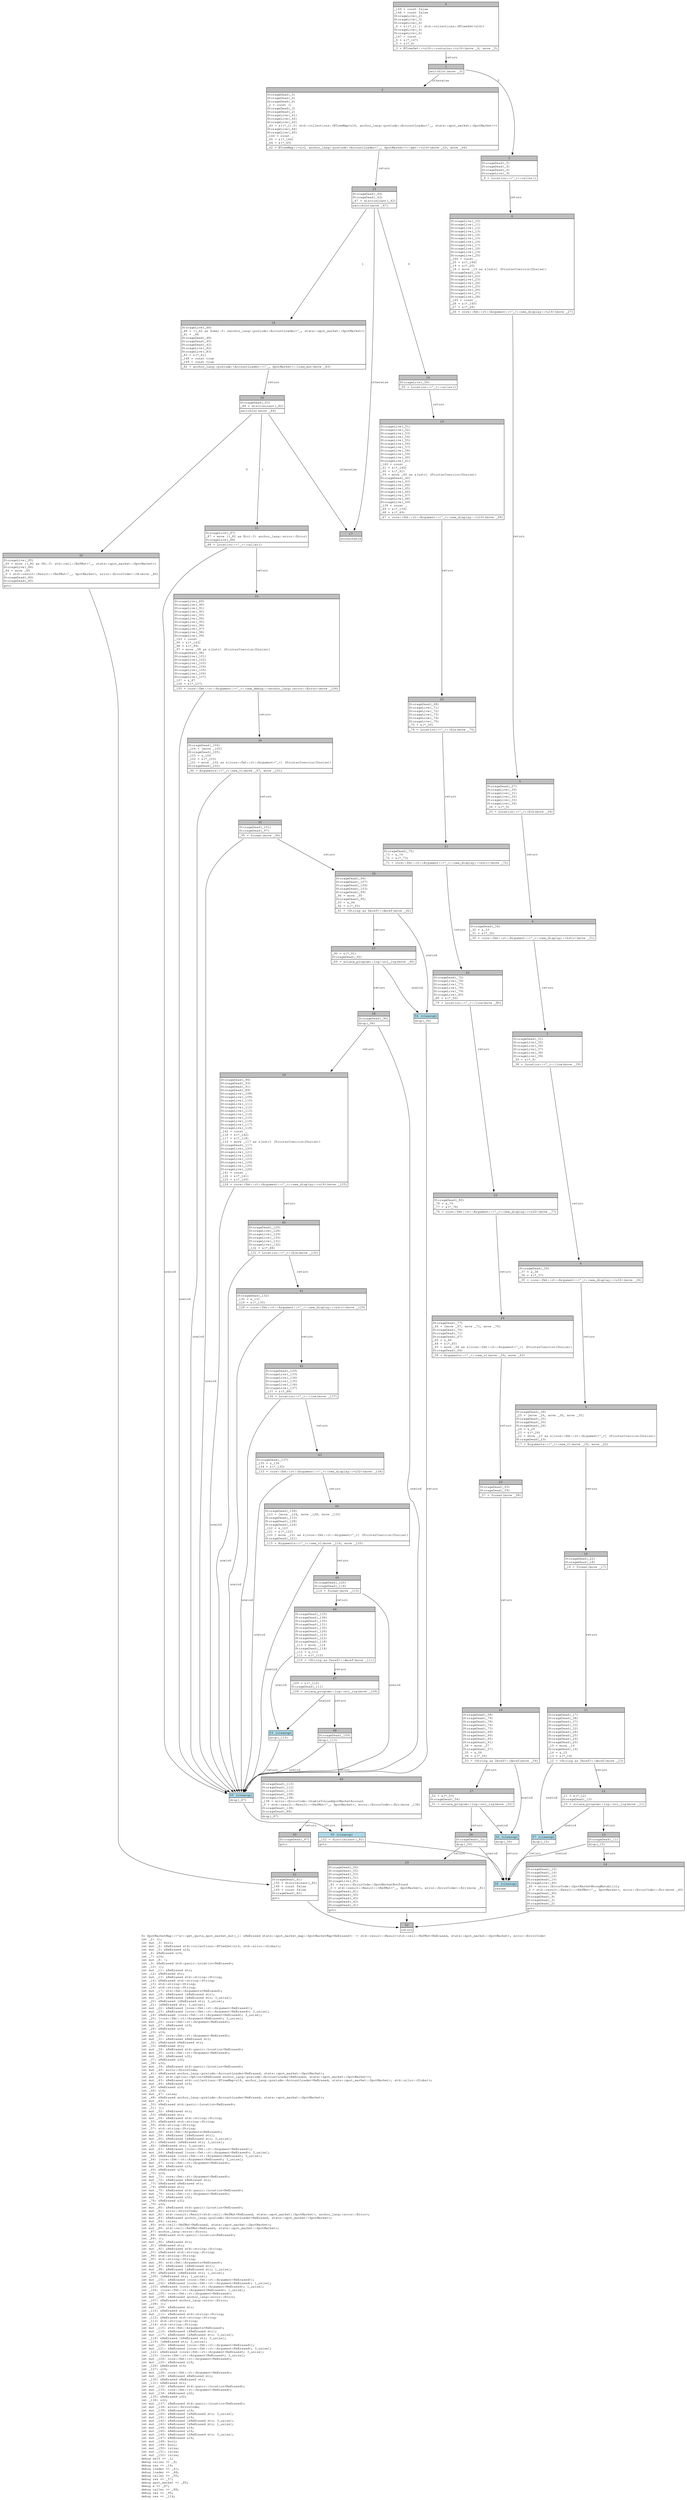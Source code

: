 digraph Mir_0_4140 {
    graph [fontname="Courier, monospace"];
    node [fontname="Courier, monospace"];
    edge [fontname="Courier, monospace"];
    label=<fn SpotMarketMap::&lt;'a&gt;::get_quote_spot_market_mut(_1: &amp;ReErased state::spot_market_map::SpotMarketMap&lt;ReErased&gt;) -&gt; std::result::Result&lt;std::cell::RefMut&lt;ReErased, state::spot_market::SpotMarket&gt;, error::ErrorCode&gt;<br align="left"/>let _2: ();<br align="left"/>let mut _3: bool;<br align="left"/>let mut _4: &amp;ReErased std::collections::BTreeSet&lt;u16, std::alloc::Global&gt;;<br align="left"/>let mut _5: &amp;ReErased u16;<br align="left"/>let _6: &amp;ReErased u16;<br align="left"/>let _7: u16;<br align="left"/>let mut _8: !;<br align="left"/>let _9: &amp;ReErased std::panic::Location&lt;ReErased&gt;;<br align="left"/>let _10: ();<br align="left"/>let mut _11: &amp;ReErased str;<br align="left"/>let _12: &amp;ReErased str;<br align="left"/>let mut _13: &amp;ReErased std::string::String;<br align="left"/>let _14: &amp;ReErased std::string::String;<br align="left"/>let _15: std::string::String;<br align="left"/>let _16: std::string::String;<br align="left"/>let mut _17: std::fmt::Arguments&lt;ReErased&gt;;<br align="left"/>let mut _18: &amp;ReErased [&amp;ReErased str];<br align="left"/>let mut _19: &amp;ReErased [&amp;ReErased str; 3_usize];<br align="left"/>let _20: &amp;ReErased [&amp;ReErased str; 3_usize];<br align="left"/>let _21: [&amp;ReErased str; 3_usize];<br align="left"/>let mut _22: &amp;ReErased [core::fmt::rt::Argument&lt;ReErased&gt;];<br align="left"/>let mut _23: &amp;ReErased [core::fmt::rt::Argument&lt;ReErased&gt;; 3_usize];<br align="left"/>let _24: &amp;ReErased [core::fmt::rt::Argument&lt;ReErased&gt;; 3_usize];<br align="left"/>let _25: [core::fmt::rt::Argument&lt;ReErased&gt;; 3_usize];<br align="left"/>let mut _26: core::fmt::rt::Argument&lt;ReErased&gt;;<br align="left"/>let mut _27: &amp;ReErased u16;<br align="left"/>let _28: &amp;ReErased u16;<br align="left"/>let _29: u16;<br align="left"/>let mut _30: core::fmt::rt::Argument&lt;ReErased&gt;;<br align="left"/>let mut _31: &amp;ReErased &amp;ReErased str;<br align="left"/>let _32: &amp;ReErased &amp;ReErased str;<br align="left"/>let _33: &amp;ReErased str;<br align="left"/>let mut _34: &amp;ReErased std::panic::Location&lt;ReErased&gt;;<br align="left"/>let mut _35: core::fmt::rt::Argument&lt;ReErased&gt;;<br align="left"/>let mut _36: &amp;ReErased u32;<br align="left"/>let _37: &amp;ReErased u32;<br align="left"/>let _38: u32;<br align="left"/>let mut _39: &amp;ReErased std::panic::Location&lt;ReErased&gt;;<br align="left"/>let mut _40: error::ErrorCode;<br align="left"/>let _41: &amp;ReErased anchor_lang::prelude::AccountLoader&lt;ReErased, state::spot_market::SpotMarket&gt;;<br align="left"/>let mut _42: std::option::Option&lt;&amp;ReErased anchor_lang::prelude::AccountLoader&lt;ReErased, state::spot_market::SpotMarket&gt;&gt;;<br align="left"/>let mut _43: &amp;ReErased std::collections::BTreeMap&lt;u16, anchor_lang::prelude::AccountLoader&lt;ReErased, state::spot_market::SpotMarket&gt;, std::alloc::Global&gt;;<br align="left"/>let mut _44: &amp;ReErased u16;<br align="left"/>let _45: &amp;ReErased u16;<br align="left"/>let _46: u16;<br align="left"/>let mut _47: isize;<br align="left"/>let _48: &amp;ReErased anchor_lang::prelude::AccountLoader&lt;ReErased, state::spot_market::SpotMarket&gt;;<br align="left"/>let mut _49: !;<br align="left"/>let _50: &amp;ReErased std::panic::Location&lt;ReErased&gt;;<br align="left"/>let _51: ();<br align="left"/>let mut _52: &amp;ReErased str;<br align="left"/>let _53: &amp;ReErased str;<br align="left"/>let mut _54: &amp;ReErased std::string::String;<br align="left"/>let _55: &amp;ReErased std::string::String;<br align="left"/>let _56: std::string::String;<br align="left"/>let _57: std::string::String;<br align="left"/>let mut _58: std::fmt::Arguments&lt;ReErased&gt;;<br align="left"/>let mut _59: &amp;ReErased [&amp;ReErased str];<br align="left"/>let mut _60: &amp;ReErased [&amp;ReErased str; 3_usize];<br align="left"/>let _61: &amp;ReErased [&amp;ReErased str; 3_usize];<br align="left"/>let _62: [&amp;ReErased str; 3_usize];<br align="left"/>let mut _63: &amp;ReErased [core::fmt::rt::Argument&lt;ReErased&gt;];<br align="left"/>let mut _64: &amp;ReErased [core::fmt::rt::Argument&lt;ReErased&gt;; 3_usize];<br align="left"/>let _65: &amp;ReErased [core::fmt::rt::Argument&lt;ReErased&gt;; 3_usize];<br align="left"/>let _66: [core::fmt::rt::Argument&lt;ReErased&gt;; 3_usize];<br align="left"/>let mut _67: core::fmt::rt::Argument&lt;ReErased&gt;;<br align="left"/>let mut _68: &amp;ReErased u16;<br align="left"/>let _69: &amp;ReErased u16;<br align="left"/>let _70: u16;<br align="left"/>let mut _71: core::fmt::rt::Argument&lt;ReErased&gt;;<br align="left"/>let mut _72: &amp;ReErased &amp;ReErased str;<br align="left"/>let _73: &amp;ReErased &amp;ReErased str;<br align="left"/>let _74: &amp;ReErased str;<br align="left"/>let mut _75: &amp;ReErased std::panic::Location&lt;ReErased&gt;;<br align="left"/>let mut _76: core::fmt::rt::Argument&lt;ReErased&gt;;<br align="left"/>let mut _77: &amp;ReErased u32;<br align="left"/>let _78: &amp;ReErased u32;<br align="left"/>let _79: u32;<br align="left"/>let mut _80: &amp;ReErased std::panic::Location&lt;ReErased&gt;;<br align="left"/>let mut _81: error::ErrorCode;<br align="left"/>let mut _82: std::result::Result&lt;std::cell::RefMut&lt;ReErased, state::spot_market::SpotMarket&gt;, anchor_lang::error::Error&gt;;<br align="left"/>let mut _83: &amp;ReErased anchor_lang::prelude::AccountLoader&lt;ReErased, state::spot_market::SpotMarket&gt;;<br align="left"/>let mut _84: isize;<br align="left"/>let _85: std::cell::RefMut&lt;ReErased, state::spot_market::SpotMarket&gt;;<br align="left"/>let mut _86: std::cell::RefMut&lt;ReErased, state::spot_market::SpotMarket&gt;;<br align="left"/>let _87: anchor_lang::error::Error;<br align="left"/>let _88: &amp;ReErased std::panic::Location&lt;ReErased&gt;;<br align="left"/>let _89: ();<br align="left"/>let mut _90: &amp;ReErased str;<br align="left"/>let _91: &amp;ReErased str;<br align="left"/>let mut _92: &amp;ReErased std::string::String;<br align="left"/>let _93: &amp;ReErased std::string::String;<br align="left"/>let _94: std::string::String;<br align="left"/>let _95: std::string::String;<br align="left"/>let mut _96: std::fmt::Arguments&lt;ReErased&gt;;<br align="left"/>let mut _97: &amp;ReErased [&amp;ReErased str];<br align="left"/>let mut _98: &amp;ReErased [&amp;ReErased str; 1_usize];<br align="left"/>let _99: &amp;ReErased [&amp;ReErased str; 1_usize];<br align="left"/>let _100: [&amp;ReErased str; 1_usize];<br align="left"/>let mut _101: &amp;ReErased [core::fmt::rt::Argument&lt;ReErased&gt;];<br align="left"/>let mut _102: &amp;ReErased [core::fmt::rt::Argument&lt;ReErased&gt;; 1_usize];<br align="left"/>let _103: &amp;ReErased [core::fmt::rt::Argument&lt;ReErased&gt;; 1_usize];<br align="left"/>let _104: [core::fmt::rt::Argument&lt;ReErased&gt;; 1_usize];<br align="left"/>let mut _105: core::fmt::rt::Argument&lt;ReErased&gt;;<br align="left"/>let mut _106: &amp;ReErased anchor_lang::error::Error;<br align="left"/>let _107: &amp;ReErased anchor_lang::error::Error;<br align="left"/>let _108: ();<br align="left"/>let mut _109: &amp;ReErased str;<br align="left"/>let _110: &amp;ReErased str;<br align="left"/>let mut _111: &amp;ReErased std::string::String;<br align="left"/>let _112: &amp;ReErased std::string::String;<br align="left"/>let _113: std::string::String;<br align="left"/>let _114: std::string::String;<br align="left"/>let mut _115: std::fmt::Arguments&lt;ReErased&gt;;<br align="left"/>let mut _116: &amp;ReErased [&amp;ReErased str];<br align="left"/>let mut _117: &amp;ReErased [&amp;ReErased str; 3_usize];<br align="left"/>let _118: &amp;ReErased [&amp;ReErased str; 3_usize];<br align="left"/>let _119: [&amp;ReErased str; 3_usize];<br align="left"/>let mut _120: &amp;ReErased [core::fmt::rt::Argument&lt;ReErased&gt;];<br align="left"/>let mut _121: &amp;ReErased [core::fmt::rt::Argument&lt;ReErased&gt;; 3_usize];<br align="left"/>let _122: &amp;ReErased [core::fmt::rt::Argument&lt;ReErased&gt;; 3_usize];<br align="left"/>let _123: [core::fmt::rt::Argument&lt;ReErased&gt;; 3_usize];<br align="left"/>let mut _124: core::fmt::rt::Argument&lt;ReErased&gt;;<br align="left"/>let mut _125: &amp;ReErased u16;<br align="left"/>let _126: &amp;ReErased u16;<br align="left"/>let _127: u16;<br align="left"/>let mut _128: core::fmt::rt::Argument&lt;ReErased&gt;;<br align="left"/>let mut _129: &amp;ReErased &amp;ReErased str;<br align="left"/>let _130: &amp;ReErased &amp;ReErased str;<br align="left"/>let _131: &amp;ReErased str;<br align="left"/>let mut _132: &amp;ReErased std::panic::Location&lt;ReErased&gt;;<br align="left"/>let mut _133: core::fmt::rt::Argument&lt;ReErased&gt;;<br align="left"/>let mut _134: &amp;ReErased u32;<br align="left"/>let _135: &amp;ReErased u32;<br align="left"/>let _136: u32;<br align="left"/>let mut _137: &amp;ReErased std::panic::Location&lt;ReErased&gt;;<br align="left"/>let mut _138: error::ErrorCode;<br align="left"/>let mut _139: &amp;ReErased u16;<br align="left"/>let mut _140: &amp;ReErased [&amp;ReErased str; 3_usize];<br align="left"/>let mut _141: &amp;ReErased u16;<br align="left"/>let mut _142: &amp;ReErased [&amp;ReErased str; 3_usize];<br align="left"/>let mut _143: &amp;ReErased [&amp;ReErased str; 1_usize];<br align="left"/>let mut _144: &amp;ReErased u16;<br align="left"/>let mut _145: &amp;ReErased u16;<br align="left"/>let mut _146: &amp;ReErased [&amp;ReErased str; 3_usize];<br align="left"/>let mut _147: &amp;ReErased u16;<br align="left"/>let mut _148: bool;<br align="left"/>let mut _149: bool;<br align="left"/>let mut _150: isize;<br align="left"/>let mut _151: isize;<br align="left"/>let mut _152: isize;<br align="left"/>debug self =&gt; _1;<br align="left"/>debug caller =&gt; _9;<br align="left"/>debug res =&gt; _16;<br align="left"/>debug loader =&gt; _41;<br align="left"/>debug loader =&gt; _48;<br align="left"/>debug caller =&gt; _50;<br align="left"/>debug res =&gt; _57;<br align="left"/>debug spot_market =&gt; _85;<br align="left"/>debug e =&gt; _87;<br align="left"/>debug caller =&gt; _88;<br align="left"/>debug res =&gt; _95;<br align="left"/>debug res =&gt; _114;<br align="left"/>>;
    bb0__0_4140 [shape="none", label=<<table border="0" cellborder="1" cellspacing="0"><tr><td bgcolor="gray" align="center" colspan="1">0</td></tr><tr><td align="left" balign="left">_149 = const false<br/>_148 = const false<br/>StorageLive(_2)<br/>StorageLive(_3)<br/>StorageLive(_4)<br/>_4 = &amp;((*_1).1: std::collections::BTreeSet&lt;u16&gt;)<br/>StorageLive(_5)<br/>StorageLive(_6)<br/>_147 = const _<br/>_6 = &amp;(*_147)<br/>_5 = &amp;(*_6)<br/></td></tr><tr><td align="left">_3 = BTreeSet::&lt;u16&gt;::contains::&lt;u16&gt;(move _4, move _5)</td></tr></table>>];
    bb1__0_4140 [shape="none", label=<<table border="0" cellborder="1" cellspacing="0"><tr><td bgcolor="gray" align="center" colspan="1">1</td></tr><tr><td align="left">switchInt(move _3)</td></tr></table>>];
    bb2__0_4140 [shape="none", label=<<table border="0" cellborder="1" cellspacing="0"><tr><td bgcolor="gray" align="center" colspan="1">2</td></tr><tr><td align="left" balign="left">StorageDead(_5)<br/>StorageDead(_4)<br/>StorageDead(_6)<br/>_2 = const ()<br/>StorageDead(_3)<br/>StorageDead(_2)<br/>StorageLive(_41)<br/>StorageLive(_42)<br/>StorageLive(_43)<br/>_43 = &amp;((*_1).0: std::collections::BTreeMap&lt;u16, anchor_lang::prelude::AccountLoader&lt;'_, state::spot_market::SpotMarket&gt;&gt;)<br/>StorageLive(_44)<br/>StorageLive(_45)<br/>_144 = const _<br/>_45 = &amp;(*_144)<br/>_44 = &amp;(*_45)<br/></td></tr><tr><td align="left">_42 = BTreeMap::&lt;u16, anchor_lang::prelude::AccountLoader&lt;'_, SpotMarket&gt;&gt;::get::&lt;u16&gt;(move _43, move _44)</td></tr></table>>];
    bb3__0_4140 [shape="none", label=<<table border="0" cellborder="1" cellspacing="0"><tr><td bgcolor="gray" align="center" colspan="1">3</td></tr><tr><td align="left" balign="left">StorageDead(_5)<br/>StorageDead(_4)<br/>StorageDead(_6)<br/>StorageLive(_9)<br/></td></tr><tr><td align="left">_9 = Location::&lt;'_&gt;::caller()</td></tr></table>>];
    bb4__0_4140 [shape="none", label=<<table border="0" cellborder="1" cellspacing="0"><tr><td bgcolor="gray" align="center" colspan="1">4</td></tr><tr><td align="left" balign="left">StorageLive(_10)<br/>StorageLive(_11)<br/>StorageLive(_12)<br/>StorageLive(_13)<br/>StorageLive(_14)<br/>StorageLive(_15)<br/>StorageLive(_16)<br/>StorageLive(_17)<br/>StorageLive(_18)<br/>StorageLive(_19)<br/>StorageLive(_20)<br/>_146 = const _<br/>_20 = &amp;(*_146)<br/>_19 = &amp;(*_20)<br/>_18 = move _19 as &amp;[&amp;str] (PointerCoercion(Unsize))<br/>StorageDead(_19)<br/>StorageLive(_22)<br/>StorageLive(_23)<br/>StorageLive(_24)<br/>StorageLive(_25)<br/>StorageLive(_26)<br/>StorageLive(_27)<br/>StorageLive(_28)<br/>_145 = const _<br/>_28 = &amp;(*_145)<br/>_27 = &amp;(*_28)<br/></td></tr><tr><td align="left">_26 = core::fmt::rt::Argument::&lt;'_&gt;::new_display::&lt;u16&gt;(move _27)</td></tr></table>>];
    bb5__0_4140 [shape="none", label=<<table border="0" cellborder="1" cellspacing="0"><tr><td bgcolor="gray" align="center" colspan="1">5</td></tr><tr><td align="left" balign="left">StorageDead(_27)<br/>StorageLive(_30)<br/>StorageLive(_31)<br/>StorageLive(_32)<br/>StorageLive(_33)<br/>StorageLive(_34)<br/>_34 = &amp;(*_9)<br/></td></tr><tr><td align="left">_33 = Location::&lt;'_&gt;::file(move _34)</td></tr></table>>];
    bb6__0_4140 [shape="none", label=<<table border="0" cellborder="1" cellspacing="0"><tr><td bgcolor="gray" align="center" colspan="1">6</td></tr><tr><td align="left" balign="left">StorageDead(_34)<br/>_32 = &amp;_33<br/>_31 = &amp;(*_32)<br/></td></tr><tr><td align="left">_30 = core::fmt::rt::Argument::&lt;'_&gt;::new_display::&lt;&amp;str&gt;(move _31)</td></tr></table>>];
    bb7__0_4140 [shape="none", label=<<table border="0" cellborder="1" cellspacing="0"><tr><td bgcolor="gray" align="center" colspan="1">7</td></tr><tr><td align="left" balign="left">StorageDead(_31)<br/>StorageLive(_35)<br/>StorageLive(_36)<br/>StorageLive(_37)<br/>StorageLive(_38)<br/>StorageLive(_39)<br/>_39 = &amp;(*_9)<br/></td></tr><tr><td align="left">_38 = Location::&lt;'_&gt;::line(move _39)</td></tr></table>>];
    bb8__0_4140 [shape="none", label=<<table border="0" cellborder="1" cellspacing="0"><tr><td bgcolor="gray" align="center" colspan="1">8</td></tr><tr><td align="left" balign="left">StorageDead(_39)<br/>_37 = &amp;_38<br/>_36 = &amp;(*_37)<br/></td></tr><tr><td align="left">_35 = core::fmt::rt::Argument::&lt;'_&gt;::new_display::&lt;u32&gt;(move _36)</td></tr></table>>];
    bb9__0_4140 [shape="none", label=<<table border="0" cellborder="1" cellspacing="0"><tr><td bgcolor="gray" align="center" colspan="1">9</td></tr><tr><td align="left" balign="left">StorageDead(_36)<br/>_25 = [move _26, move _30, move _35]<br/>StorageDead(_35)<br/>StorageDead(_30)<br/>StorageDead(_26)<br/>_24 = &amp;_25<br/>_23 = &amp;(*_24)<br/>_22 = move _23 as &amp;[core::fmt::rt::Argument&lt;'_&gt;] (PointerCoercion(Unsize))<br/>StorageDead(_23)<br/></td></tr><tr><td align="left">_17 = Arguments::&lt;'_&gt;::new_v1(move _18, move _22)</td></tr></table>>];
    bb10__0_4140 [shape="none", label=<<table border="0" cellborder="1" cellspacing="0"><tr><td bgcolor="gray" align="center" colspan="1">10</td></tr><tr><td align="left" balign="left">StorageDead(_22)<br/>StorageDead(_18)<br/></td></tr><tr><td align="left">_16 = format(move _17)</td></tr></table>>];
    bb11__0_4140 [shape="none", label=<<table border="0" cellborder="1" cellspacing="0"><tr><td bgcolor="gray" align="center" colspan="1">11</td></tr><tr><td align="left" balign="left">StorageDead(_17)<br/>StorageDead(_38)<br/>StorageDead(_37)<br/>StorageDead(_33)<br/>StorageDead(_32)<br/>StorageDead(_28)<br/>StorageDead(_25)<br/>StorageDead(_24)<br/>StorageDead(_20)<br/>_15 = move _16<br/>StorageDead(_16)<br/>_14 = &amp;_15<br/>_13 = &amp;(*_14)<br/></td></tr><tr><td align="left">_12 = &lt;String as Deref&gt;::deref(move _13)</td></tr></table>>];
    bb12__0_4140 [shape="none", label=<<table border="0" cellborder="1" cellspacing="0"><tr><td bgcolor="gray" align="center" colspan="1">12</td></tr><tr><td align="left" balign="left">_11 = &amp;(*_12)<br/>StorageDead(_13)<br/></td></tr><tr><td align="left">_10 = solana_program::log::sol_log(move _11)</td></tr></table>>];
    bb13__0_4140 [shape="none", label=<<table border="0" cellborder="1" cellspacing="0"><tr><td bgcolor="gray" align="center" colspan="1">13</td></tr><tr><td align="left" balign="left">StorageDead(_11)<br/></td></tr><tr><td align="left">drop(_15)</td></tr></table>>];
    bb14__0_4140 [shape="none", label=<<table border="0" cellborder="1" cellspacing="0"><tr><td bgcolor="gray" align="center" colspan="1">14</td></tr><tr><td align="left" balign="left">StorageDead(_15)<br/>StorageDead(_14)<br/>StorageDead(_12)<br/>StorageDead(_10)<br/>StorageLive(_40)<br/>_40 = error::ErrorCode::SpotMarketWrongMutability<br/>_0 = std::result::Result::&lt;RefMut&lt;'_, SpotMarket&gt;, error::ErrorCode&gt;::Err(move _40)<br/>StorageDead(_40)<br/>StorageDead(_9)<br/>StorageDead(_3)<br/>StorageDead(_2)<br/></td></tr><tr><td align="left">goto</td></tr></table>>];
    bb15__0_4140 [shape="none", label=<<table border="0" cellborder="1" cellspacing="0"><tr><td bgcolor="gray" align="center" colspan="1">15</td></tr><tr><td align="left" balign="left">StorageDead(_44)<br/>StorageDead(_43)<br/>_47 = discriminant(_42)<br/></td></tr><tr><td align="left">switchInt(move _47)</td></tr></table>>];
    bb16__0_4140 [shape="none", label=<<table border="0" cellborder="1" cellspacing="0"><tr><td bgcolor="gray" align="center" colspan="1">16</td></tr><tr><td align="left" balign="left">StorageLive(_50)<br/></td></tr><tr><td align="left">_50 = Location::&lt;'_&gt;::caller()</td></tr></table>>];
    bb17__0_4140 [shape="none", label=<<table border="0" cellborder="1" cellspacing="0"><tr><td bgcolor="gray" align="center" colspan="1">17</td></tr><tr><td align="left">unreachable</td></tr></table>>];
    bb18__0_4140 [shape="none", label=<<table border="0" cellborder="1" cellspacing="0"><tr><td bgcolor="gray" align="center" colspan="1">18</td></tr><tr><td align="left" balign="left">StorageLive(_48)<br/>_48 = ((_42 as Some).0: &amp;anchor_lang::prelude::AccountLoader&lt;'_, state::spot_market::SpotMarket&gt;)<br/>_41 = _48<br/>StorageDead(_48)<br/>StorageDead(_45)<br/>StorageDead(_42)<br/>StorageLive(_82)<br/>StorageLive(_83)<br/>_83 = &amp;(*_41)<br/>_148 = const true<br/>_149 = const true<br/></td></tr><tr><td align="left">_82 = anchor_lang::prelude::AccountLoader::&lt;'_, SpotMarket&gt;::load_mut(move _83)</td></tr></table>>];
    bb19__0_4140 [shape="none", label=<<table border="0" cellborder="1" cellspacing="0"><tr><td bgcolor="gray" align="center" colspan="1">19</td></tr><tr><td align="left" balign="left">StorageLive(_51)<br/>StorageLive(_52)<br/>StorageLive(_53)<br/>StorageLive(_54)<br/>StorageLive(_55)<br/>StorageLive(_56)<br/>StorageLive(_57)<br/>StorageLive(_58)<br/>StorageLive(_59)<br/>StorageLive(_60)<br/>StorageLive(_61)<br/>_140 = const _<br/>_61 = &amp;(*_140)<br/>_60 = &amp;(*_61)<br/>_59 = move _60 as &amp;[&amp;str] (PointerCoercion(Unsize))<br/>StorageDead(_60)<br/>StorageLive(_63)<br/>StorageLive(_64)<br/>StorageLive(_65)<br/>StorageLive(_66)<br/>StorageLive(_67)<br/>StorageLive(_68)<br/>StorageLive(_69)<br/>_139 = const _<br/>_69 = &amp;(*_139)<br/>_68 = &amp;(*_69)<br/></td></tr><tr><td align="left">_67 = core::fmt::rt::Argument::&lt;'_&gt;::new_display::&lt;u16&gt;(move _68)</td></tr></table>>];
    bb20__0_4140 [shape="none", label=<<table border="0" cellborder="1" cellspacing="0"><tr><td bgcolor="gray" align="center" colspan="1">20</td></tr><tr><td align="left" balign="left">StorageDead(_68)<br/>StorageLive(_71)<br/>StorageLive(_72)<br/>StorageLive(_73)<br/>StorageLive(_74)<br/>StorageLive(_75)<br/>_75 = &amp;(*_50)<br/></td></tr><tr><td align="left">_74 = Location::&lt;'_&gt;::file(move _75)</td></tr></table>>];
    bb21__0_4140 [shape="none", label=<<table border="0" cellborder="1" cellspacing="0"><tr><td bgcolor="gray" align="center" colspan="1">21</td></tr><tr><td align="left" balign="left">StorageDead(_75)<br/>_73 = &amp;_74<br/>_72 = &amp;(*_73)<br/></td></tr><tr><td align="left">_71 = core::fmt::rt::Argument::&lt;'_&gt;::new_display::&lt;&amp;str&gt;(move _72)</td></tr></table>>];
    bb22__0_4140 [shape="none", label=<<table border="0" cellborder="1" cellspacing="0"><tr><td bgcolor="gray" align="center" colspan="1">22</td></tr><tr><td align="left" balign="left">StorageDead(_72)<br/>StorageLive(_76)<br/>StorageLive(_77)<br/>StorageLive(_78)<br/>StorageLive(_79)<br/>StorageLive(_80)<br/>_80 = &amp;(*_50)<br/></td></tr><tr><td align="left">_79 = Location::&lt;'_&gt;::line(move _80)</td></tr></table>>];
    bb23__0_4140 [shape="none", label=<<table border="0" cellborder="1" cellspacing="0"><tr><td bgcolor="gray" align="center" colspan="1">23</td></tr><tr><td align="left" balign="left">StorageDead(_80)<br/>_78 = &amp;_79<br/>_77 = &amp;(*_78)<br/></td></tr><tr><td align="left">_76 = core::fmt::rt::Argument::&lt;'_&gt;::new_display::&lt;u32&gt;(move _77)</td></tr></table>>];
    bb24__0_4140 [shape="none", label=<<table border="0" cellborder="1" cellspacing="0"><tr><td bgcolor="gray" align="center" colspan="1">24</td></tr><tr><td align="left" balign="left">StorageDead(_77)<br/>_66 = [move _67, move _71, move _76]<br/>StorageDead(_76)<br/>StorageDead(_71)<br/>StorageDead(_67)<br/>_65 = &amp;_66<br/>_64 = &amp;(*_65)<br/>_63 = move _64 as &amp;[core::fmt::rt::Argument&lt;'_&gt;] (PointerCoercion(Unsize))<br/>StorageDead(_64)<br/></td></tr><tr><td align="left">_58 = Arguments::&lt;'_&gt;::new_v1(move _59, move _63)</td></tr></table>>];
    bb25__0_4140 [shape="none", label=<<table border="0" cellborder="1" cellspacing="0"><tr><td bgcolor="gray" align="center" colspan="1">25</td></tr><tr><td align="left" balign="left">StorageDead(_63)<br/>StorageDead(_59)<br/></td></tr><tr><td align="left">_57 = format(move _58)</td></tr></table>>];
    bb26__0_4140 [shape="none", label=<<table border="0" cellborder="1" cellspacing="0"><tr><td bgcolor="gray" align="center" colspan="1">26</td></tr><tr><td align="left" balign="left">StorageDead(_58)<br/>StorageDead(_79)<br/>StorageDead(_78)<br/>StorageDead(_74)<br/>StorageDead(_73)<br/>StorageDead(_69)<br/>StorageDead(_66)<br/>StorageDead(_65)<br/>StorageDead(_61)<br/>_56 = move _57<br/>StorageDead(_57)<br/>_55 = &amp;_56<br/>_54 = &amp;(*_55)<br/></td></tr><tr><td align="left">_53 = &lt;String as Deref&gt;::deref(move _54)</td></tr></table>>];
    bb27__0_4140 [shape="none", label=<<table border="0" cellborder="1" cellspacing="0"><tr><td bgcolor="gray" align="center" colspan="1">27</td></tr><tr><td align="left" balign="left">_52 = &amp;(*_53)<br/>StorageDead(_54)<br/></td></tr><tr><td align="left">_51 = solana_program::log::sol_log(move _52)</td></tr></table>>];
    bb28__0_4140 [shape="none", label=<<table border="0" cellborder="1" cellspacing="0"><tr><td bgcolor="gray" align="center" colspan="1">28</td></tr><tr><td align="left" balign="left">StorageDead(_52)<br/></td></tr><tr><td align="left">drop(_56)</td></tr></table>>];
    bb29__0_4140 [shape="none", label=<<table border="0" cellborder="1" cellspacing="0"><tr><td bgcolor="gray" align="center" colspan="1">29</td></tr><tr><td align="left" balign="left">StorageDead(_56)<br/>StorageDead(_55)<br/>StorageDead(_53)<br/>StorageDead(_51)<br/>StorageLive(_81)<br/>_81 = error::ErrorCode::SpotMarketNotFound<br/>_0 = std::result::Result::&lt;RefMut&lt;'_, SpotMarket&gt;, error::ErrorCode&gt;::Err(move _81)<br/>StorageDead(_81)<br/>StorageDead(_50)<br/>StorageDead(_45)<br/>StorageDead(_42)<br/>StorageDead(_41)<br/></td></tr><tr><td align="left">goto</td></tr></table>>];
    bb30__0_4140 [shape="none", label=<<table border="0" cellborder="1" cellspacing="0"><tr><td bgcolor="gray" align="center" colspan="1">30</td></tr><tr><td align="left" balign="left">StorageDead(_83)<br/>_84 = discriminant(_82)<br/></td></tr><tr><td align="left">switchInt(move _84)</td></tr></table>>];
    bb31__0_4140 [shape="none", label=<<table border="0" cellborder="1" cellspacing="0"><tr><td bgcolor="gray" align="center" colspan="1">31</td></tr><tr><td align="left" balign="left">StorageLive(_87)<br/>_87 = move ((_82 as Err).0: anchor_lang::error::Error)<br/>StorageLive(_88)<br/></td></tr><tr><td align="left">_88 = Location::&lt;'_&gt;::caller()</td></tr></table>>];
    bb32__0_4140 [shape="none", label=<<table border="0" cellborder="1" cellspacing="0"><tr><td bgcolor="gray" align="center" colspan="1">32</td></tr><tr><td align="left" balign="left">StorageLive(_85)<br/>_85 = move ((_82 as Ok).0: std::cell::RefMut&lt;'_, state::spot_market::SpotMarket&gt;)<br/>StorageLive(_86)<br/>_86 = move _85<br/>_0 = std::result::Result::&lt;RefMut&lt;'_, SpotMarket&gt;, error::ErrorCode&gt;::Ok(move _86)<br/>StorageDead(_86)<br/>StorageDead(_85)<br/></td></tr><tr><td align="left">goto</td></tr></table>>];
    bb33__0_4140 [shape="none", label=<<table border="0" cellborder="1" cellspacing="0"><tr><td bgcolor="gray" align="center" colspan="1">33</td></tr><tr><td align="left" balign="left">StorageLive(_89)<br/>StorageLive(_90)<br/>StorageLive(_91)<br/>StorageLive(_92)<br/>StorageLive(_93)<br/>StorageLive(_94)<br/>StorageLive(_95)<br/>StorageLive(_96)<br/>StorageLive(_97)<br/>StorageLive(_98)<br/>StorageLive(_99)<br/>_143 = const _<br/>_99 = &amp;(*_143)<br/>_98 = &amp;(*_99)<br/>_97 = move _98 as &amp;[&amp;str] (PointerCoercion(Unsize))<br/>StorageDead(_98)<br/>StorageLive(_101)<br/>StorageLive(_102)<br/>StorageLive(_103)<br/>StorageLive(_104)<br/>StorageLive(_105)<br/>StorageLive(_106)<br/>StorageLive(_107)<br/>_107 = &amp;_87<br/>_106 = &amp;(*_107)<br/></td></tr><tr><td align="left">_105 = core::fmt::rt::Argument::&lt;'_&gt;::new_debug::&lt;anchor_lang::error::Error&gt;(move _106)</td></tr></table>>];
    bb34__0_4140 [shape="none", label=<<table border="0" cellborder="1" cellspacing="0"><tr><td bgcolor="gray" align="center" colspan="1">34</td></tr><tr><td align="left" balign="left">StorageDead(_106)<br/>_104 = [move _105]<br/>StorageDead(_105)<br/>_103 = &amp;_104<br/>_102 = &amp;(*_103)<br/>_101 = move _102 as &amp;[core::fmt::rt::Argument&lt;'_&gt;] (PointerCoercion(Unsize))<br/>StorageDead(_102)<br/></td></tr><tr><td align="left">_96 = Arguments::&lt;'_&gt;::new_v1(move _97, move _101)</td></tr></table>>];
    bb35__0_4140 [shape="none", label=<<table border="0" cellborder="1" cellspacing="0"><tr><td bgcolor="gray" align="center" colspan="1">35</td></tr><tr><td align="left" balign="left">StorageDead(_101)<br/>StorageDead(_97)<br/></td></tr><tr><td align="left">_95 = format(move _96)</td></tr></table>>];
    bb36__0_4140 [shape="none", label=<<table border="0" cellborder="1" cellspacing="0"><tr><td bgcolor="gray" align="center" colspan="1">36</td></tr><tr><td align="left" balign="left">StorageDead(_96)<br/>StorageDead(_107)<br/>StorageDead(_104)<br/>StorageDead(_103)<br/>StorageDead(_99)<br/>_94 = move _95<br/>StorageDead(_95)<br/>_93 = &amp;_94<br/>_92 = &amp;(*_93)<br/></td></tr><tr><td align="left">_91 = &lt;String as Deref&gt;::deref(move _92)</td></tr></table>>];
    bb37__0_4140 [shape="none", label=<<table border="0" cellborder="1" cellspacing="0"><tr><td bgcolor="gray" align="center" colspan="1">37</td></tr><tr><td align="left" balign="left">_90 = &amp;(*_91)<br/>StorageDead(_92)<br/></td></tr><tr><td align="left">_89 = solana_program::log::sol_log(move _90)</td></tr></table>>];
    bb38__0_4140 [shape="none", label=<<table border="0" cellborder="1" cellspacing="0"><tr><td bgcolor="gray" align="center" colspan="1">38</td></tr><tr><td align="left" balign="left">StorageDead(_90)<br/></td></tr><tr><td align="left">drop(_94)</td></tr></table>>];
    bb39__0_4140 [shape="none", label=<<table border="0" cellborder="1" cellspacing="0"><tr><td bgcolor="gray" align="center" colspan="1">39</td></tr><tr><td align="left" balign="left">StorageDead(_94)<br/>StorageDead(_93)<br/>StorageDead(_91)<br/>StorageDead(_89)<br/>StorageLive(_108)<br/>StorageLive(_109)<br/>StorageLive(_110)<br/>StorageLive(_111)<br/>StorageLive(_112)<br/>StorageLive(_113)<br/>StorageLive(_114)<br/>StorageLive(_115)<br/>StorageLive(_116)<br/>StorageLive(_117)<br/>StorageLive(_118)<br/>_142 = const _<br/>_118 = &amp;(*_142)<br/>_117 = &amp;(*_118)<br/>_116 = move _117 as &amp;[&amp;str] (PointerCoercion(Unsize))<br/>StorageDead(_117)<br/>StorageLive(_120)<br/>StorageLive(_121)<br/>StorageLive(_122)<br/>StorageLive(_123)<br/>StorageLive(_124)<br/>StorageLive(_125)<br/>StorageLive(_126)<br/>_141 = const _<br/>_126 = &amp;(*_141)<br/>_125 = &amp;(*_126)<br/></td></tr><tr><td align="left">_124 = core::fmt::rt::Argument::&lt;'_&gt;::new_display::&lt;u16&gt;(move _125)</td></tr></table>>];
    bb40__0_4140 [shape="none", label=<<table border="0" cellborder="1" cellspacing="0"><tr><td bgcolor="gray" align="center" colspan="1">40</td></tr><tr><td align="left" balign="left">StorageDead(_125)<br/>StorageLive(_128)<br/>StorageLive(_129)<br/>StorageLive(_130)<br/>StorageLive(_131)<br/>StorageLive(_132)<br/>_132 = &amp;(*_88)<br/></td></tr><tr><td align="left">_131 = Location::&lt;'_&gt;::file(move _132)</td></tr></table>>];
    bb41__0_4140 [shape="none", label=<<table border="0" cellborder="1" cellspacing="0"><tr><td bgcolor="gray" align="center" colspan="1">41</td></tr><tr><td align="left" balign="left">StorageDead(_132)<br/>_130 = &amp;_131<br/>_129 = &amp;(*_130)<br/></td></tr><tr><td align="left">_128 = core::fmt::rt::Argument::&lt;'_&gt;::new_display::&lt;&amp;str&gt;(move _129)</td></tr></table>>];
    bb42__0_4140 [shape="none", label=<<table border="0" cellborder="1" cellspacing="0"><tr><td bgcolor="gray" align="center" colspan="1">42</td></tr><tr><td align="left" balign="left">StorageDead(_129)<br/>StorageLive(_133)<br/>StorageLive(_134)<br/>StorageLive(_135)<br/>StorageLive(_136)<br/>StorageLive(_137)<br/>_137 = &amp;(*_88)<br/></td></tr><tr><td align="left">_136 = Location::&lt;'_&gt;::line(move _137)</td></tr></table>>];
    bb43__0_4140 [shape="none", label=<<table border="0" cellborder="1" cellspacing="0"><tr><td bgcolor="gray" align="center" colspan="1">43</td></tr><tr><td align="left" balign="left">StorageDead(_137)<br/>_135 = &amp;_136<br/>_134 = &amp;(*_135)<br/></td></tr><tr><td align="left">_133 = core::fmt::rt::Argument::&lt;'_&gt;::new_display::&lt;u32&gt;(move _134)</td></tr></table>>];
    bb44__0_4140 [shape="none", label=<<table border="0" cellborder="1" cellspacing="0"><tr><td bgcolor="gray" align="center" colspan="1">44</td></tr><tr><td align="left" balign="left">StorageDead(_134)<br/>_123 = [move _124, move _128, move _133]<br/>StorageDead(_133)<br/>StorageDead(_128)<br/>StorageDead(_124)<br/>_122 = &amp;_123<br/>_121 = &amp;(*_122)<br/>_120 = move _121 as &amp;[core::fmt::rt::Argument&lt;'_&gt;] (PointerCoercion(Unsize))<br/>StorageDead(_121)<br/></td></tr><tr><td align="left">_115 = Arguments::&lt;'_&gt;::new_v1(move _116, move _120)</td></tr></table>>];
    bb45__0_4140 [shape="none", label=<<table border="0" cellborder="1" cellspacing="0"><tr><td bgcolor="gray" align="center" colspan="1">45</td></tr><tr><td align="left" balign="left">StorageDead(_120)<br/>StorageDead(_116)<br/></td></tr><tr><td align="left">_114 = format(move _115)</td></tr></table>>];
    bb46__0_4140 [shape="none", label=<<table border="0" cellborder="1" cellspacing="0"><tr><td bgcolor="gray" align="center" colspan="1">46</td></tr><tr><td align="left" balign="left">StorageDead(_115)<br/>StorageDead(_136)<br/>StorageDead(_135)<br/>StorageDead(_131)<br/>StorageDead(_130)<br/>StorageDead(_126)<br/>StorageDead(_123)<br/>StorageDead(_122)<br/>StorageDead(_118)<br/>_113 = move _114<br/>StorageDead(_114)<br/>_112 = &amp;_113<br/>_111 = &amp;(*_112)<br/></td></tr><tr><td align="left">_110 = &lt;String as Deref&gt;::deref(move _111)</td></tr></table>>];
    bb47__0_4140 [shape="none", label=<<table border="0" cellborder="1" cellspacing="0"><tr><td bgcolor="gray" align="center" colspan="1">47</td></tr><tr><td align="left" balign="left">_109 = &amp;(*_110)<br/>StorageDead(_111)<br/></td></tr><tr><td align="left">_108 = solana_program::log::sol_log(move _109)</td></tr></table>>];
    bb48__0_4140 [shape="none", label=<<table border="0" cellborder="1" cellspacing="0"><tr><td bgcolor="gray" align="center" colspan="1">48</td></tr><tr><td align="left" balign="left">StorageDead(_109)<br/></td></tr><tr><td align="left">drop(_113)</td></tr></table>>];
    bb49__0_4140 [shape="none", label=<<table border="0" cellborder="1" cellspacing="0"><tr><td bgcolor="gray" align="center" colspan="1">49</td></tr><tr><td align="left" balign="left">StorageDead(_113)<br/>StorageDead(_112)<br/>StorageDead(_110)<br/>StorageDead(_108)<br/>StorageLive(_138)<br/>_138 = error::ErrorCode::UnableToLoadSpotMarketAccount<br/>_0 = std::result::Result::&lt;RefMut&lt;'_, SpotMarket&gt;, error::ErrorCode&gt;::Err(move _138)<br/>StorageDead(_138)<br/>StorageDead(_88)<br/></td></tr><tr><td align="left">drop(_87)</td></tr></table>>];
    bb50__0_4140 [shape="none", label=<<table border="0" cellborder="1" cellspacing="0"><tr><td bgcolor="gray" align="center" colspan="1">50</td></tr><tr><td align="left" balign="left">StorageDead(_87)<br/></td></tr><tr><td align="left">goto</td></tr></table>>];
    bb51__0_4140 [shape="none", label=<<table border="0" cellborder="1" cellspacing="0"><tr><td bgcolor="gray" align="center" colspan="1">51</td></tr><tr><td align="left" balign="left">StorageDead(_41)<br/>_150 = discriminant(_82)<br/>_148 = const false<br/>_149 = const false<br/>StorageDead(_82)<br/></td></tr><tr><td align="left">goto</td></tr></table>>];
    bb52__0_4140 [shape="none", label=<<table border="0" cellborder="1" cellspacing="0"><tr><td bgcolor="gray" align="center" colspan="1">52</td></tr><tr><td align="left">return</td></tr></table>>];
    bb53__0_4140 [shape="none", label=<<table border="0" cellborder="1" cellspacing="0"><tr><td bgcolor="lightblue" align="center" colspan="1">53 (cleanup)</td></tr><tr><td align="left">drop(_113)</td></tr></table>>];
    bb54__0_4140 [shape="none", label=<<table border="0" cellborder="1" cellspacing="0"><tr><td bgcolor="lightblue" align="center" colspan="1">54 (cleanup)</td></tr><tr><td align="left">drop(_94)</td></tr></table>>];
    bb55__0_4140 [shape="none", label=<<table border="0" cellborder="1" cellspacing="0"><tr><td bgcolor="lightblue" align="center" colspan="1">55 (cleanup)</td></tr><tr><td align="left">drop(_87)</td></tr></table>>];
    bb56__0_4140 [shape="none", label=<<table border="0" cellborder="1" cellspacing="0"><tr><td bgcolor="lightblue" align="center" colspan="1">56 (cleanup)</td></tr><tr><td align="left">drop(_56)</td></tr></table>>];
    bb57__0_4140 [shape="none", label=<<table border="0" cellborder="1" cellspacing="0"><tr><td bgcolor="lightblue" align="center" colspan="1">57 (cleanup)</td></tr><tr><td align="left">drop(_15)</td></tr></table>>];
    bb58__0_4140 [shape="none", label=<<table border="0" cellborder="1" cellspacing="0"><tr><td bgcolor="lightblue" align="center" colspan="1">58 (cleanup)</td></tr><tr><td align="left">resume</td></tr></table>>];
    bb59__0_4140 [shape="none", label=<<table border="0" cellborder="1" cellspacing="0"><tr><td bgcolor="lightblue" align="center" colspan="1">59 (cleanup)</td></tr><tr><td align="left" balign="left">_152 = discriminant(_82)<br/></td></tr><tr><td align="left">goto</td></tr></table>>];
    bb0__0_4140 -> bb1__0_4140 [label="return"];
    bb1__0_4140 -> bb3__0_4140 [label="0"];
    bb1__0_4140 -> bb2__0_4140 [label="otherwise"];
    bb2__0_4140 -> bb15__0_4140 [label="return"];
    bb3__0_4140 -> bb4__0_4140 [label="return"];
    bb4__0_4140 -> bb5__0_4140 [label="return"];
    bb5__0_4140 -> bb6__0_4140 [label="return"];
    bb6__0_4140 -> bb7__0_4140 [label="return"];
    bb7__0_4140 -> bb8__0_4140 [label="return"];
    bb8__0_4140 -> bb9__0_4140 [label="return"];
    bb9__0_4140 -> bb10__0_4140 [label="return"];
    bb10__0_4140 -> bb11__0_4140 [label="return"];
    bb11__0_4140 -> bb12__0_4140 [label="return"];
    bb11__0_4140 -> bb57__0_4140 [label="unwind"];
    bb12__0_4140 -> bb13__0_4140 [label="return"];
    bb12__0_4140 -> bb57__0_4140 [label="unwind"];
    bb13__0_4140 -> bb14__0_4140 [label="return"];
    bb13__0_4140 -> bb58__0_4140 [label="unwind"];
    bb14__0_4140 -> bb52__0_4140 [label=""];
    bb15__0_4140 -> bb16__0_4140 [label="0"];
    bb15__0_4140 -> bb18__0_4140 [label="1"];
    bb15__0_4140 -> bb17__0_4140 [label="otherwise"];
    bb16__0_4140 -> bb19__0_4140 [label="return"];
    bb18__0_4140 -> bb30__0_4140 [label="return"];
    bb19__0_4140 -> bb20__0_4140 [label="return"];
    bb20__0_4140 -> bb21__0_4140 [label="return"];
    bb21__0_4140 -> bb22__0_4140 [label="return"];
    bb22__0_4140 -> bb23__0_4140 [label="return"];
    bb23__0_4140 -> bb24__0_4140 [label="return"];
    bb24__0_4140 -> bb25__0_4140 [label="return"];
    bb25__0_4140 -> bb26__0_4140 [label="return"];
    bb26__0_4140 -> bb27__0_4140 [label="return"];
    bb26__0_4140 -> bb56__0_4140 [label="unwind"];
    bb27__0_4140 -> bb28__0_4140 [label="return"];
    bb27__0_4140 -> bb56__0_4140 [label="unwind"];
    bb28__0_4140 -> bb29__0_4140 [label="return"];
    bb28__0_4140 -> bb58__0_4140 [label="unwind"];
    bb29__0_4140 -> bb52__0_4140 [label=""];
    bb30__0_4140 -> bb32__0_4140 [label="0"];
    bb30__0_4140 -> bb31__0_4140 [label="1"];
    bb30__0_4140 -> bb17__0_4140 [label="otherwise"];
    bb31__0_4140 -> bb33__0_4140 [label="return"];
    bb31__0_4140 -> bb55__0_4140 [label="unwind"];
    bb32__0_4140 -> bb51__0_4140 [label=""];
    bb33__0_4140 -> bb34__0_4140 [label="return"];
    bb33__0_4140 -> bb55__0_4140 [label="unwind"];
    bb34__0_4140 -> bb35__0_4140 [label="return"];
    bb34__0_4140 -> bb55__0_4140 [label="unwind"];
    bb35__0_4140 -> bb36__0_4140 [label="return"];
    bb35__0_4140 -> bb55__0_4140 [label="unwind"];
    bb36__0_4140 -> bb37__0_4140 [label="return"];
    bb36__0_4140 -> bb54__0_4140 [label="unwind"];
    bb37__0_4140 -> bb38__0_4140 [label="return"];
    bb37__0_4140 -> bb54__0_4140 [label="unwind"];
    bb38__0_4140 -> bb39__0_4140 [label="return"];
    bb38__0_4140 -> bb55__0_4140 [label="unwind"];
    bb39__0_4140 -> bb40__0_4140 [label="return"];
    bb39__0_4140 -> bb55__0_4140 [label="unwind"];
    bb40__0_4140 -> bb41__0_4140 [label="return"];
    bb40__0_4140 -> bb55__0_4140 [label="unwind"];
    bb41__0_4140 -> bb42__0_4140 [label="return"];
    bb41__0_4140 -> bb55__0_4140 [label="unwind"];
    bb42__0_4140 -> bb43__0_4140 [label="return"];
    bb42__0_4140 -> bb55__0_4140 [label="unwind"];
    bb43__0_4140 -> bb44__0_4140 [label="return"];
    bb43__0_4140 -> bb55__0_4140 [label="unwind"];
    bb44__0_4140 -> bb45__0_4140 [label="return"];
    bb44__0_4140 -> bb55__0_4140 [label="unwind"];
    bb45__0_4140 -> bb46__0_4140 [label="return"];
    bb45__0_4140 -> bb55__0_4140 [label="unwind"];
    bb46__0_4140 -> bb47__0_4140 [label="return"];
    bb46__0_4140 -> bb53__0_4140 [label="unwind"];
    bb47__0_4140 -> bb48__0_4140 [label="return"];
    bb47__0_4140 -> bb53__0_4140 [label="unwind"];
    bb48__0_4140 -> bb49__0_4140 [label="return"];
    bb48__0_4140 -> bb55__0_4140 [label="unwind"];
    bb49__0_4140 -> bb50__0_4140 [label="return"];
    bb49__0_4140 -> bb59__0_4140 [label="unwind"];
    bb50__0_4140 -> bb51__0_4140 [label=""];
    bb51__0_4140 -> bb52__0_4140 [label=""];
    bb53__0_4140 -> bb55__0_4140 [label="return"];
    bb54__0_4140 -> bb55__0_4140 [label="return"];
    bb55__0_4140 -> bb59__0_4140 [label="return"];
    bb56__0_4140 -> bb58__0_4140 [label="return"];
    bb57__0_4140 -> bb58__0_4140 [label="return"];
    bb59__0_4140 -> bb58__0_4140 [label=""];
}

